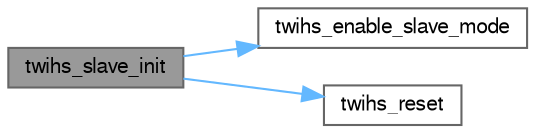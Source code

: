 digraph "twihs_slave_init"
{
 // LATEX_PDF_SIZE
  bgcolor="transparent";
  edge [fontname=FreeSans,fontsize=10,labelfontname=FreeSans,labelfontsize=10];
  node [fontname=FreeSans,fontsize=10,shape=box,height=0.2,width=0.4];
  rankdir="LR";
  Node1 [label="twihs_slave_init",height=0.2,width=0.4,color="gray40", fillcolor="grey60", style="filled", fontcolor="black",tooltip="Initialize TWIHS slave mode."];
  Node1 -> Node2 [color="steelblue1",style="solid"];
  Node2 [label="twihs_enable_slave_mode",height=0.2,width=0.4,color="grey40", fillcolor="white", style="filled",URL="$group__sam__drivers__twihs__group.html#ga6edb47fcd2a8a05066db312182eee3b3",tooltip="Enable TWIHS slave mode."];
  Node1 -> Node3 [color="steelblue1",style="solid"];
  Node3 [label="twihs_reset",height=0.2,width=0.4,color="grey40", fillcolor="white", style="filled",URL="$group__sam__drivers__twihs__group.html#ga2d338424d0b5e2114ba773223d29014a",tooltip="Reset TWIHS."];
}
